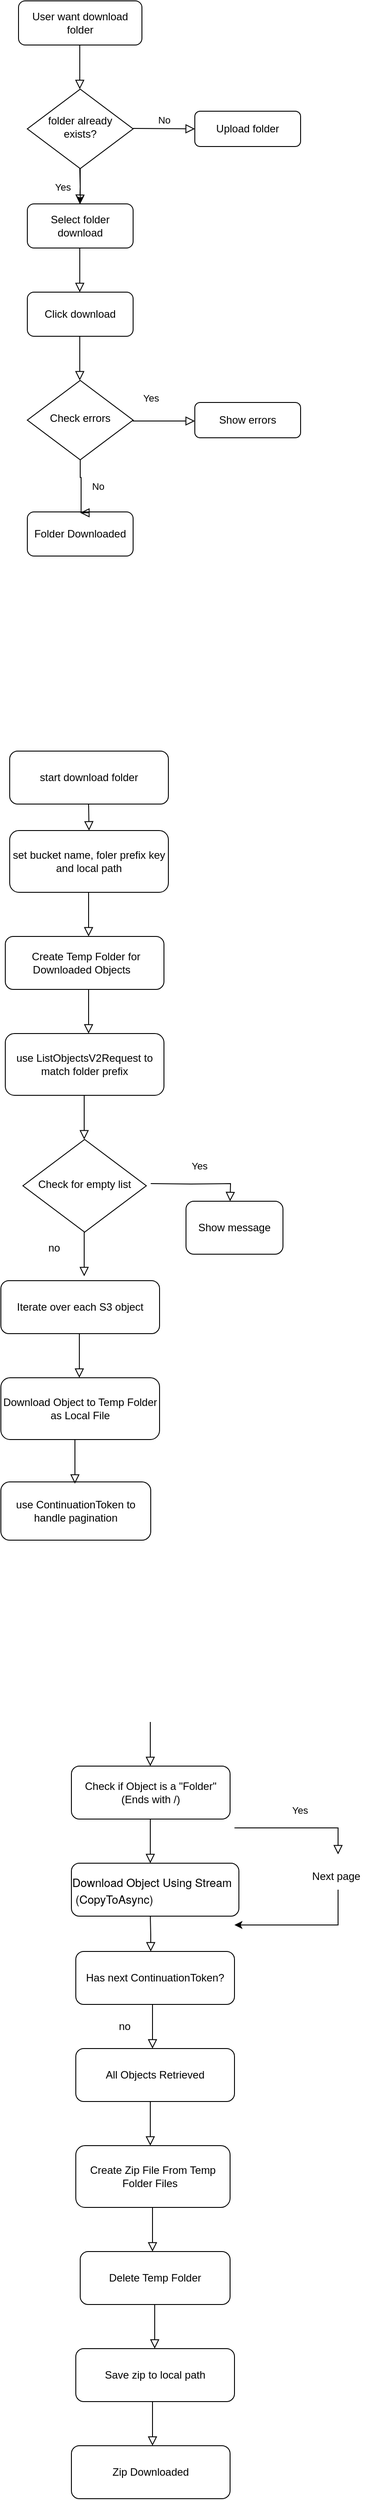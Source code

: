 <mxfile version="24.8.2">
  <diagram id="C5RBs43oDa-KdzZeNtuy" name="Page-1">
    <mxGraphModel dx="2074" dy="1070" grid="1" gridSize="10" guides="1" tooltips="1" connect="1" arrows="1" fold="1" page="1" pageScale="1" pageWidth="827" pageHeight="1169" math="0" shadow="0">
      <root>
        <mxCell id="WIyWlLk6GJQsqaUBKTNV-0" />
        <mxCell id="WIyWlLk6GJQsqaUBKTNV-1" parent="WIyWlLk6GJQsqaUBKTNV-0" />
        <mxCell id="GLVQwzxe723qBemCg7oc-0" value="User want download folder" style="rounded=1;whiteSpace=wrap;html=1;fontSize=12;glass=0;strokeWidth=1;shadow=0;" parent="WIyWlLk6GJQsqaUBKTNV-1" vertex="1">
          <mxGeometry x="30" y="10" width="140" height="50" as="geometry" />
        </mxCell>
        <mxCell id="GLVQwzxe723qBemCg7oc-1" value="Select folder download" style="rounded=1;whiteSpace=wrap;html=1;fontSize=12;glass=0;strokeWidth=1;shadow=0;" parent="WIyWlLk6GJQsqaUBKTNV-1" vertex="1">
          <mxGeometry x="40" y="240" width="120" height="50" as="geometry" />
        </mxCell>
        <mxCell id="GLVQwzxe723qBemCg7oc-3" value="Upload folder" style="rounded=1;whiteSpace=wrap;html=1;fontSize=12;glass=0;strokeWidth=1;shadow=0;" parent="WIyWlLk6GJQsqaUBKTNV-1" vertex="1">
          <mxGeometry x="230" y="135" width="120" height="40" as="geometry" />
        </mxCell>
        <mxCell id="MU7VSa6BdcI0zDZZD2pV-75" value="" style="edgeStyle=orthogonalEdgeStyle;rounded=0;orthogonalLoop=1;jettySize=auto;html=1;" edge="1" parent="WIyWlLk6GJQsqaUBKTNV-1" source="GLVQwzxe723qBemCg7oc-4" target="GLVQwzxe723qBemCg7oc-1">
          <mxGeometry relative="1" as="geometry" />
        </mxCell>
        <mxCell id="GLVQwzxe723qBemCg7oc-4" value="folder already exists?" style="rhombus;whiteSpace=wrap;html=1;shadow=0;fontFamily=Helvetica;fontSize=12;align=center;strokeWidth=1;spacing=6;spacingTop=-4;" parent="WIyWlLk6GJQsqaUBKTNV-1" vertex="1">
          <mxGeometry x="40" y="110" width="120" height="90" as="geometry" />
        </mxCell>
        <mxCell id="GLVQwzxe723qBemCg7oc-5" value="No" style="edgeStyle=orthogonalEdgeStyle;rounded=0;html=1;jettySize=auto;orthogonalLoop=1;fontSize=11;endArrow=block;endFill=0;endSize=8;strokeWidth=1;shadow=0;labelBackgroundColor=none;entryX=0;entryY=0.5;entryDx=0;entryDy=0;" parent="WIyWlLk6GJQsqaUBKTNV-1" target="GLVQwzxe723qBemCg7oc-3" edge="1">
          <mxGeometry y="10" relative="1" as="geometry">
            <mxPoint as="offset" />
            <mxPoint x="160" y="154.5" as="sourcePoint" />
            <mxPoint x="220" y="155" as="targetPoint" />
          </mxGeometry>
        </mxCell>
        <mxCell id="GLVQwzxe723qBemCg7oc-7" value="" style="rounded=0;html=1;jettySize=auto;orthogonalLoop=1;fontSize=11;endArrow=block;endFill=0;endSize=8;strokeWidth=1;shadow=0;labelBackgroundColor=none;edgeStyle=orthogonalEdgeStyle;" parent="WIyWlLk6GJQsqaUBKTNV-1" edge="1">
          <mxGeometry relative="1" as="geometry">
            <mxPoint x="99.5" y="60" as="sourcePoint" />
            <mxPoint x="99.5" y="110" as="targetPoint" />
          </mxGeometry>
        </mxCell>
        <mxCell id="GLVQwzxe723qBemCg7oc-9" value="Yes" style="rounded=0;html=1;jettySize=auto;orthogonalLoop=1;fontSize=11;endArrow=block;endFill=0;endSize=8;strokeWidth=1;shadow=0;labelBackgroundColor=none;edgeStyle=orthogonalEdgeStyle;" parent="WIyWlLk6GJQsqaUBKTNV-1" edge="1">
          <mxGeometry y="20" relative="1" as="geometry">
            <mxPoint as="offset" />
            <mxPoint x="99.5" y="200" as="sourcePoint" />
            <mxPoint x="99.5" y="240" as="targetPoint" />
          </mxGeometry>
        </mxCell>
        <mxCell id="0xnPP59gHi6wrN1YD6p4-0" value="Folder Downloaded" style="rounded=1;whiteSpace=wrap;html=1;fontSize=12;glass=0;strokeWidth=1;shadow=0;" parent="WIyWlLk6GJQsqaUBKTNV-1" vertex="1">
          <mxGeometry x="40" y="589" width="120" height="50" as="geometry" />
        </mxCell>
        <mxCell id="0xnPP59gHi6wrN1YD6p4-1" value="Check errors" style="rhombus;whiteSpace=wrap;html=1;shadow=0;fontFamily=Helvetica;fontSize=12;align=center;strokeWidth=1;spacing=6;spacingTop=-4;" parent="WIyWlLk6GJQsqaUBKTNV-1" vertex="1">
          <mxGeometry x="40" y="440" width="120" height="90" as="geometry" />
        </mxCell>
        <mxCell id="0xnPP59gHi6wrN1YD6p4-2" value="No" style="edgeStyle=orthogonalEdgeStyle;rounded=0;html=1;jettySize=auto;orthogonalLoop=1;fontSize=11;endArrow=block;endFill=0;endSize=8;strokeWidth=1;shadow=0;labelBackgroundColor=none;exitX=0.5;exitY=1;exitDx=0;exitDy=0;" parent="WIyWlLk6GJQsqaUBKTNV-1" source="0xnPP59gHi6wrN1YD6p4-1" edge="1">
          <mxGeometry x="0.001" y="19" relative="1" as="geometry">
            <mxPoint as="offset" />
            <mxPoint x="130" y="590" as="sourcePoint" />
            <mxPoint x="100" y="590" as="targetPoint" />
            <Array as="points">
              <mxPoint x="100" y="550" />
              <mxPoint x="101" y="550" />
            </Array>
          </mxGeometry>
        </mxCell>
        <mxCell id="0xnPP59gHi6wrN1YD6p4-3" value="Yes" style="rounded=0;html=1;jettySize=auto;orthogonalLoop=1;fontSize=11;endArrow=block;endFill=0;endSize=8;strokeWidth=1;shadow=0;labelBackgroundColor=none;edgeStyle=orthogonalEdgeStyle;" parent="WIyWlLk6GJQsqaUBKTNV-1" edge="1">
          <mxGeometry x="-0.435" y="26" relative="1" as="geometry">
            <mxPoint x="1" as="offset" />
            <mxPoint x="160" y="484.5" as="sourcePoint" />
            <mxPoint x="230" y="486" as="targetPoint" />
            <Array as="points">
              <mxPoint x="160" y="485.5" />
            </Array>
          </mxGeometry>
        </mxCell>
        <mxCell id="0xnPP59gHi6wrN1YD6p4-4" value="" style="rounded=0;html=1;jettySize=auto;orthogonalLoop=1;fontSize=11;endArrow=block;endFill=0;endSize=8;strokeWidth=1;shadow=0;labelBackgroundColor=none;edgeStyle=orthogonalEdgeStyle;" parent="WIyWlLk6GJQsqaUBKTNV-1" edge="1">
          <mxGeometry relative="1" as="geometry">
            <mxPoint x="99.5" y="290" as="sourcePoint" />
            <mxPoint x="99.5" y="340" as="targetPoint" />
          </mxGeometry>
        </mxCell>
        <mxCell id="0xnPP59gHi6wrN1YD6p4-5" value="Show errors" style="rounded=1;whiteSpace=wrap;html=1;fontSize=12;glass=0;strokeWidth=1;shadow=0;" parent="WIyWlLk6GJQsqaUBKTNV-1" vertex="1">
          <mxGeometry x="230" y="465" width="120" height="40" as="geometry" />
        </mxCell>
        <mxCell id="0xnPP59gHi6wrN1YD6p4-6" value="Click download" style="rounded=1;whiteSpace=wrap;html=1;fontSize=12;glass=0;strokeWidth=1;shadow=0;" parent="WIyWlLk6GJQsqaUBKTNV-1" vertex="1">
          <mxGeometry x="40" y="340" width="120" height="50" as="geometry" />
        </mxCell>
        <mxCell id="0xnPP59gHi6wrN1YD6p4-7" value="" style="rounded=0;html=1;jettySize=auto;orthogonalLoop=1;fontSize=11;endArrow=block;endFill=0;endSize=8;strokeWidth=1;shadow=0;labelBackgroundColor=none;edgeStyle=orthogonalEdgeStyle;" parent="WIyWlLk6GJQsqaUBKTNV-1" edge="1">
          <mxGeometry relative="1" as="geometry">
            <mxPoint x="99.5" y="390" as="sourcePoint" />
            <mxPoint x="99.5" y="440" as="targetPoint" />
          </mxGeometry>
        </mxCell>
        <mxCell id="MU7VSa6BdcI0zDZZD2pV-3" value="start download folder" style="rounded=1;whiteSpace=wrap;html=1;fontSize=12;glass=0;strokeWidth=1;shadow=0;" vertex="1" parent="WIyWlLk6GJQsqaUBKTNV-1">
          <mxGeometry x="20" y="860" width="180" height="60" as="geometry" />
        </mxCell>
        <mxCell id="MU7VSa6BdcI0zDZZD2pV-8" value="" style="rounded=0;html=1;jettySize=auto;orthogonalLoop=1;fontSize=11;endArrow=block;endFill=0;endSize=8;strokeWidth=1;shadow=0;labelBackgroundColor=none;edgeStyle=orthogonalEdgeStyle;" edge="1" parent="WIyWlLk6GJQsqaUBKTNV-1">
          <mxGeometry relative="1" as="geometry">
            <mxPoint x="104.5" y="1250" as="sourcePoint" />
            <mxPoint x="104.5" y="1300" as="targetPoint" />
          </mxGeometry>
        </mxCell>
        <mxCell id="MU7VSa6BdcI0zDZZD2pV-19" value="Show message" style="rounded=1;whiteSpace=wrap;html=1;fontSize=12;glass=0;strokeWidth=1;shadow=0;" vertex="1" parent="WIyWlLk6GJQsqaUBKTNV-1">
          <mxGeometry x="220" y="1370" width="110" height="60" as="geometry" />
        </mxCell>
        <mxCell id="MU7VSa6BdcI0zDZZD2pV-20" value="set bucket name, foler prefix key and local path" style="rounded=1;whiteSpace=wrap;html=1;fontSize=12;glass=0;strokeWidth=1;shadow=0;" vertex="1" parent="WIyWlLk6GJQsqaUBKTNV-1">
          <mxGeometry x="20" y="950" width="180" height="70" as="geometry" />
        </mxCell>
        <mxCell id="MU7VSa6BdcI0zDZZD2pV-21" value="" style="rounded=0;html=1;jettySize=auto;orthogonalLoop=1;fontSize=11;endArrow=block;endFill=0;endSize=8;strokeWidth=1;shadow=0;labelBackgroundColor=none;edgeStyle=orthogonalEdgeStyle;" edge="1" parent="WIyWlLk6GJQsqaUBKTNV-1">
          <mxGeometry relative="1" as="geometry">
            <mxPoint x="109.5" y="920" as="sourcePoint" />
            <mxPoint x="110" y="950" as="targetPoint" />
          </mxGeometry>
        </mxCell>
        <mxCell id="MU7VSa6BdcI0zDZZD2pV-22" value="Check if Object is a &quot;Folder&quot; (Ends with /)" style="rounded=1;whiteSpace=wrap;html=1;fontSize=12;glass=0;strokeWidth=1;shadow=0;" vertex="1" parent="WIyWlLk6GJQsqaUBKTNV-1">
          <mxGeometry x="90" y="2010" width="180" height="60" as="geometry" />
        </mxCell>
        <mxCell id="MU7VSa6BdcI0zDZZD2pV-24" value="&lt;p style=&quot;margin: 0px; font-variant-numeric: normal; font-variant-east-asian: normal; font-variant-alternates: normal; font-size-adjust: none; font-kerning: auto; font-optical-sizing: auto; font-feature-settings: normal; font-variation-settings: normal; font-variant-position: normal; font-stretch: normal; font-size: 13px; line-height: normal; font-family: &amp;quot;Helvetica Neue&amp;quot;; text-align: start;&quot; class=&quot;p1&quot;&gt;Download Object Using Stream&amp;nbsp; &amp;nbsp;(CopyToAsync)&lt;/p&gt;" style="rounded=1;whiteSpace=wrap;html=1;fontSize=12;glass=0;strokeWidth=1;shadow=0;" vertex="1" parent="WIyWlLk6GJQsqaUBKTNV-1">
          <mxGeometry x="90" y="2120" width="190" height="60" as="geometry" />
        </mxCell>
        <mxCell id="MU7VSa6BdcI0zDZZD2pV-27" value="" style="rounded=0;html=1;jettySize=auto;orthogonalLoop=1;fontSize=11;endArrow=block;endFill=0;endSize=8;strokeWidth=1;shadow=0;labelBackgroundColor=none;edgeStyle=orthogonalEdgeStyle;" edge="1" parent="WIyWlLk6GJQsqaUBKTNV-1">
          <mxGeometry relative="1" as="geometry">
            <mxPoint x="109.5" y="1020" as="sourcePoint" />
            <mxPoint x="109.5" y="1070" as="targetPoint" />
            <Array as="points">
              <mxPoint x="110" y="1020" />
              <mxPoint x="110" y="1020" />
            </Array>
          </mxGeometry>
        </mxCell>
        <mxCell id="MU7VSa6BdcI0zDZZD2pV-32" value="Iterate over each S3 object" style="rounded=1;whiteSpace=wrap;html=1;fontSize=12;glass=0;strokeWidth=1;shadow=0;" vertex="1" parent="WIyWlLk6GJQsqaUBKTNV-1">
          <mxGeometry x="10" y="1460" width="180" height="60" as="geometry" />
        </mxCell>
        <mxCell id="MU7VSa6BdcI0zDZZD2pV-34" value="&amp;nbsp;Has next ContinuationToken?&amp;nbsp;" style="rounded=1;whiteSpace=wrap;html=1;fontSize=12;glass=0;strokeWidth=1;shadow=0;" vertex="1" parent="WIyWlLk6GJQsqaUBKTNV-1">
          <mxGeometry x="95" y="2220" width="180" height="60" as="geometry" />
        </mxCell>
        <mxCell id="MU7VSa6BdcI0zDZZD2pV-35" value="" style="rounded=0;html=1;jettySize=auto;orthogonalLoop=1;fontSize=11;endArrow=block;endFill=0;endSize=8;strokeWidth=1;shadow=0;labelBackgroundColor=none;edgeStyle=orthogonalEdgeStyle;" edge="1" parent="WIyWlLk6GJQsqaUBKTNV-1">
          <mxGeometry relative="1" as="geometry">
            <mxPoint x="179.5" y="2070" as="sourcePoint" />
            <mxPoint x="179.5" y="2120" as="targetPoint" />
          </mxGeometry>
        </mxCell>
        <mxCell id="MU7VSa6BdcI0zDZZD2pV-44" value="All Objects Retrieved" style="rounded=1;whiteSpace=wrap;html=1;fontSize=12;glass=0;strokeWidth=1;shadow=0;" vertex="1" parent="WIyWlLk6GJQsqaUBKTNV-1">
          <mxGeometry x="95" y="2330" width="180" height="60" as="geometry" />
        </mxCell>
        <mxCell id="MU7VSa6BdcI0zDZZD2pV-45" value="" style="rounded=0;html=1;jettySize=auto;orthogonalLoop=1;fontSize=11;endArrow=block;endFill=0;endSize=8;strokeWidth=1;shadow=0;labelBackgroundColor=none;edgeStyle=orthogonalEdgeStyle;" edge="1" parent="WIyWlLk6GJQsqaUBKTNV-1">
          <mxGeometry relative="1" as="geometry">
            <mxPoint x="182" y="2280" as="sourcePoint" />
            <mxPoint x="182" y="2330" as="targetPoint" />
          </mxGeometry>
        </mxCell>
        <mxCell id="MU7VSa6BdcI0zDZZD2pV-46" value="no" style="text;html=1;align=center;verticalAlign=middle;resizable=0;points=[];autosize=1;strokeColor=none;fillColor=none;" vertex="1" parent="WIyWlLk6GJQsqaUBKTNV-1">
          <mxGeometry x="130" y="2290" width="40" height="30" as="geometry" />
        </mxCell>
        <mxCell id="MU7VSa6BdcI0zDZZD2pV-47" value="Yes" style="rounded=0;html=1;jettySize=auto;orthogonalLoop=1;fontSize=11;endArrow=block;endFill=0;endSize=8;strokeWidth=1;shadow=0;labelBackgroundColor=none;edgeStyle=orthogonalEdgeStyle;" edge="1" parent="WIyWlLk6GJQsqaUBKTNV-1">
          <mxGeometry y="20" relative="1" as="geometry">
            <mxPoint as="offset" />
            <mxPoint x="275" y="2080" as="sourcePoint" />
            <mxPoint x="392.5" y="2110" as="targetPoint" />
            <Array as="points">
              <mxPoint x="315" y="2080" />
              <mxPoint x="315" y="2080" />
              <mxPoint x="393" y="2080" />
            </Array>
          </mxGeometry>
        </mxCell>
        <mxCell id="MU7VSa6BdcI0zDZZD2pV-48" value="Next page" style="text;html=1;align=center;verticalAlign=middle;resizable=0;points=[];autosize=1;strokeColor=none;fillColor=none;" vertex="1" parent="WIyWlLk6GJQsqaUBKTNV-1">
          <mxGeometry x="350" y="2120" width="80" height="30" as="geometry" />
        </mxCell>
        <mxCell id="MU7VSa6BdcI0zDZZD2pV-50" style="edgeStyle=orthogonalEdgeStyle;rounded=0;orthogonalLoop=1;jettySize=auto;html=1;" edge="1" parent="WIyWlLk6GJQsqaUBKTNV-1">
          <mxGeometry relative="1" as="geometry">
            <mxPoint x="275" y="2190" as="targetPoint" />
            <mxPoint x="392.5" y="2150" as="sourcePoint" />
            <Array as="points">
              <mxPoint x="392.5" y="2150" />
              <mxPoint x="392.5" y="2190" />
            </Array>
          </mxGeometry>
        </mxCell>
        <mxCell id="MU7VSa6BdcI0zDZZD2pV-51" value="Create Zip File From Temp Folder Files&amp;nbsp;&amp;nbsp;" style="rounded=1;whiteSpace=wrap;html=1;fontSize=12;glass=0;strokeWidth=1;shadow=0;" vertex="1" parent="WIyWlLk6GJQsqaUBKTNV-1">
          <mxGeometry x="95" y="2440" width="175" height="70" as="geometry" />
        </mxCell>
        <mxCell id="MU7VSa6BdcI0zDZZD2pV-52" value="" style="rounded=0;html=1;jettySize=auto;orthogonalLoop=1;fontSize=11;endArrow=block;endFill=0;endSize=8;strokeWidth=1;shadow=0;labelBackgroundColor=none;edgeStyle=orthogonalEdgeStyle;" edge="1" parent="WIyWlLk6GJQsqaUBKTNV-1">
          <mxGeometry relative="1" as="geometry">
            <mxPoint x="179.5" y="2390" as="sourcePoint" />
            <mxPoint x="179.5" y="2440" as="targetPoint" />
          </mxGeometry>
        </mxCell>
        <mxCell id="MU7VSa6BdcI0zDZZD2pV-53" value="" style="rounded=0;html=1;jettySize=auto;orthogonalLoop=1;fontSize=11;endArrow=block;endFill=0;endSize=8;strokeWidth=1;shadow=0;labelBackgroundColor=none;edgeStyle=orthogonalEdgeStyle;" edge="1" parent="WIyWlLk6GJQsqaUBKTNV-1">
          <mxGeometry relative="1" as="geometry">
            <mxPoint x="179.5" y="2180" as="sourcePoint" />
            <mxPoint x="180" y="2220" as="targetPoint" />
          </mxGeometry>
        </mxCell>
        <mxCell id="MU7VSa6BdcI0zDZZD2pV-57" value="&amp;nbsp;Create Temp Folder&amp;nbsp;for Downloaded Objects&amp;nbsp;&amp;nbsp;" style="rounded=1;whiteSpace=wrap;html=1;" vertex="1" parent="WIyWlLk6GJQsqaUBKTNV-1">
          <mxGeometry x="15" y="1070" width="180" height="60" as="geometry" />
        </mxCell>
        <mxCell id="MU7VSa6BdcI0zDZZD2pV-58" value="use ListObjectsV2Request to match folder prefix" style="rounded=1;whiteSpace=wrap;html=1;" vertex="1" parent="WIyWlLk6GJQsqaUBKTNV-1">
          <mxGeometry x="15" y="1180" width="180" height="70" as="geometry" />
        </mxCell>
        <mxCell id="MU7VSa6BdcI0zDZZD2pV-64" value="" style="rounded=0;html=1;jettySize=auto;orthogonalLoop=1;fontSize=11;endArrow=block;endFill=0;endSize=8;strokeWidth=1;shadow=0;labelBackgroundColor=none;edgeStyle=orthogonalEdgeStyle;" edge="1" parent="WIyWlLk6GJQsqaUBKTNV-1">
          <mxGeometry relative="1" as="geometry">
            <mxPoint x="109.5" y="1130" as="sourcePoint" />
            <mxPoint x="109.5" y="1180" as="targetPoint" />
            <Array as="points">
              <mxPoint x="110" y="1130" />
              <mxPoint x="110" y="1130" />
            </Array>
          </mxGeometry>
        </mxCell>
        <mxCell id="MU7VSa6BdcI0zDZZD2pV-65" value="" style="rounded=0;html=1;jettySize=auto;orthogonalLoop=1;fontSize=11;endArrow=block;endFill=0;endSize=8;strokeWidth=1;shadow=0;labelBackgroundColor=none;edgeStyle=orthogonalEdgeStyle;" edge="1" parent="WIyWlLk6GJQsqaUBKTNV-1">
          <mxGeometry relative="1" as="geometry">
            <mxPoint x="179.5" y="1960" as="sourcePoint" />
            <mxPoint x="179.5" y="2010" as="targetPoint" />
            <Array as="points">
              <mxPoint x="180" y="1960" />
              <mxPoint x="180" y="1960" />
            </Array>
          </mxGeometry>
        </mxCell>
        <mxCell id="MU7VSa6BdcI0zDZZD2pV-66" value="Delete Temp Folder" style="rounded=1;whiteSpace=wrap;html=1;" vertex="1" parent="WIyWlLk6GJQsqaUBKTNV-1">
          <mxGeometry x="100" y="2560" width="170" height="60" as="geometry" />
        </mxCell>
        <mxCell id="MU7VSa6BdcI0zDZZD2pV-67" value="Save zip to local path" style="rounded=1;whiteSpace=wrap;html=1;" vertex="1" parent="WIyWlLk6GJQsqaUBKTNV-1">
          <mxGeometry x="95" y="2670" width="180" height="60" as="geometry" />
        </mxCell>
        <mxCell id="MU7VSa6BdcI0zDZZD2pV-68" value="" style="rounded=0;html=1;jettySize=auto;orthogonalLoop=1;fontSize=11;endArrow=block;endFill=0;endSize=8;strokeWidth=1;shadow=0;labelBackgroundColor=none;edgeStyle=orthogonalEdgeStyle;" edge="1" parent="WIyWlLk6GJQsqaUBKTNV-1">
          <mxGeometry relative="1" as="geometry">
            <mxPoint x="182" y="2510" as="sourcePoint" />
            <mxPoint x="182" y="2560" as="targetPoint" />
          </mxGeometry>
        </mxCell>
        <mxCell id="MU7VSa6BdcI0zDZZD2pV-69" value="" style="rounded=0;html=1;jettySize=auto;orthogonalLoop=1;fontSize=11;endArrow=block;endFill=0;endSize=8;strokeWidth=1;shadow=0;labelBackgroundColor=none;edgeStyle=orthogonalEdgeStyle;" edge="1" parent="WIyWlLk6GJQsqaUBKTNV-1">
          <mxGeometry relative="1" as="geometry">
            <mxPoint x="184.5" y="2620" as="sourcePoint" />
            <mxPoint x="184.5" y="2670" as="targetPoint" />
          </mxGeometry>
        </mxCell>
        <mxCell id="MU7VSa6BdcI0zDZZD2pV-70" value="Zip Downloaded" style="rounded=1;whiteSpace=wrap;html=1;fontSize=12;glass=0;strokeWidth=1;shadow=0;" vertex="1" parent="WIyWlLk6GJQsqaUBKTNV-1">
          <mxGeometry x="90" y="2780" width="180" height="60" as="geometry" />
        </mxCell>
        <mxCell id="MU7VSa6BdcI0zDZZD2pV-71" value="" style="rounded=0;html=1;jettySize=auto;orthogonalLoop=1;fontSize=11;endArrow=block;endFill=0;endSize=8;strokeWidth=1;shadow=0;labelBackgroundColor=none;edgeStyle=orthogonalEdgeStyle;" edge="1" parent="WIyWlLk6GJQsqaUBKTNV-1">
          <mxGeometry relative="1" as="geometry">
            <mxPoint x="182" y="2730" as="sourcePoint" />
            <mxPoint x="182" y="2780" as="targetPoint" />
          </mxGeometry>
        </mxCell>
        <mxCell id="MU7VSa6BdcI0zDZZD2pV-72" value="Check for empty list" style="rhombus;whiteSpace=wrap;html=1;shadow=0;fontFamily=Helvetica;fontSize=12;align=center;strokeWidth=1;spacing=6;spacingTop=-4;" vertex="1" parent="WIyWlLk6GJQsqaUBKTNV-1">
          <mxGeometry x="35" y="1300" width="140" height="105" as="geometry" />
        </mxCell>
        <mxCell id="MU7VSa6BdcI0zDZZD2pV-76" value="Yes" style="rounded=0;html=1;jettySize=auto;orthogonalLoop=1;fontSize=11;endArrow=block;endFill=0;endSize=8;strokeWidth=1;shadow=0;labelBackgroundColor=none;edgeStyle=orthogonalEdgeStyle;" edge="1" parent="WIyWlLk6GJQsqaUBKTNV-1">
          <mxGeometry y="20" relative="1" as="geometry">
            <mxPoint as="offset" />
            <mxPoint x="180" y="1350" as="sourcePoint" />
            <mxPoint x="270" y="1370" as="targetPoint" />
          </mxGeometry>
        </mxCell>
        <mxCell id="MU7VSa6BdcI0zDZZD2pV-77" value="" style="rounded=0;html=1;jettySize=auto;orthogonalLoop=1;fontSize=11;endArrow=block;endFill=0;endSize=8;strokeWidth=1;shadow=0;labelBackgroundColor=none;edgeStyle=orthogonalEdgeStyle;" edge="1" parent="WIyWlLk6GJQsqaUBKTNV-1">
          <mxGeometry relative="1" as="geometry">
            <mxPoint x="104.5" y="1405" as="sourcePoint" />
            <mxPoint x="104.5" y="1455" as="targetPoint" />
          </mxGeometry>
        </mxCell>
        <mxCell id="MU7VSa6BdcI0zDZZD2pV-78" value="no" style="text;html=1;align=center;verticalAlign=middle;resizable=0;points=[];autosize=1;strokeColor=none;fillColor=none;" vertex="1" parent="WIyWlLk6GJQsqaUBKTNV-1">
          <mxGeometry x="50" y="1408" width="40" height="30" as="geometry" />
        </mxCell>
        <mxCell id="MU7VSa6BdcI0zDZZD2pV-79" value="Download Object to Temp Folder as Local File" style="rounded=1;whiteSpace=wrap;html=1;" vertex="1" parent="WIyWlLk6GJQsqaUBKTNV-1">
          <mxGeometry x="10" y="1570" width="180" height="70" as="geometry" />
        </mxCell>
        <mxCell id="MU7VSa6BdcI0zDZZD2pV-80" value="" style="rounded=0;html=1;jettySize=auto;orthogonalLoop=1;fontSize=11;endArrow=block;endFill=0;endSize=8;strokeWidth=1;shadow=0;labelBackgroundColor=none;edgeStyle=orthogonalEdgeStyle;" edge="1" parent="WIyWlLk6GJQsqaUBKTNV-1">
          <mxGeometry relative="1" as="geometry">
            <mxPoint x="99" y="1520" as="sourcePoint" />
            <mxPoint x="99" y="1570" as="targetPoint" />
          </mxGeometry>
        </mxCell>
        <mxCell id="MU7VSa6BdcI0zDZZD2pV-81" value="use ContinuationToken to handle pagination" style="rounded=1;whiteSpace=wrap;html=1;" vertex="1" parent="WIyWlLk6GJQsqaUBKTNV-1">
          <mxGeometry x="10" y="1688" width="170" height="66" as="geometry" />
        </mxCell>
        <mxCell id="MU7VSa6BdcI0zDZZD2pV-82" value="" style="rounded=0;html=1;jettySize=auto;orthogonalLoop=1;fontSize=11;endArrow=block;endFill=0;endSize=8;strokeWidth=1;shadow=0;labelBackgroundColor=none;edgeStyle=orthogonalEdgeStyle;" edge="1" parent="WIyWlLk6GJQsqaUBKTNV-1">
          <mxGeometry relative="1" as="geometry">
            <mxPoint x="94" y="1640" as="sourcePoint" />
            <mxPoint x="94" y="1690" as="targetPoint" />
          </mxGeometry>
        </mxCell>
      </root>
    </mxGraphModel>
  </diagram>
</mxfile>
